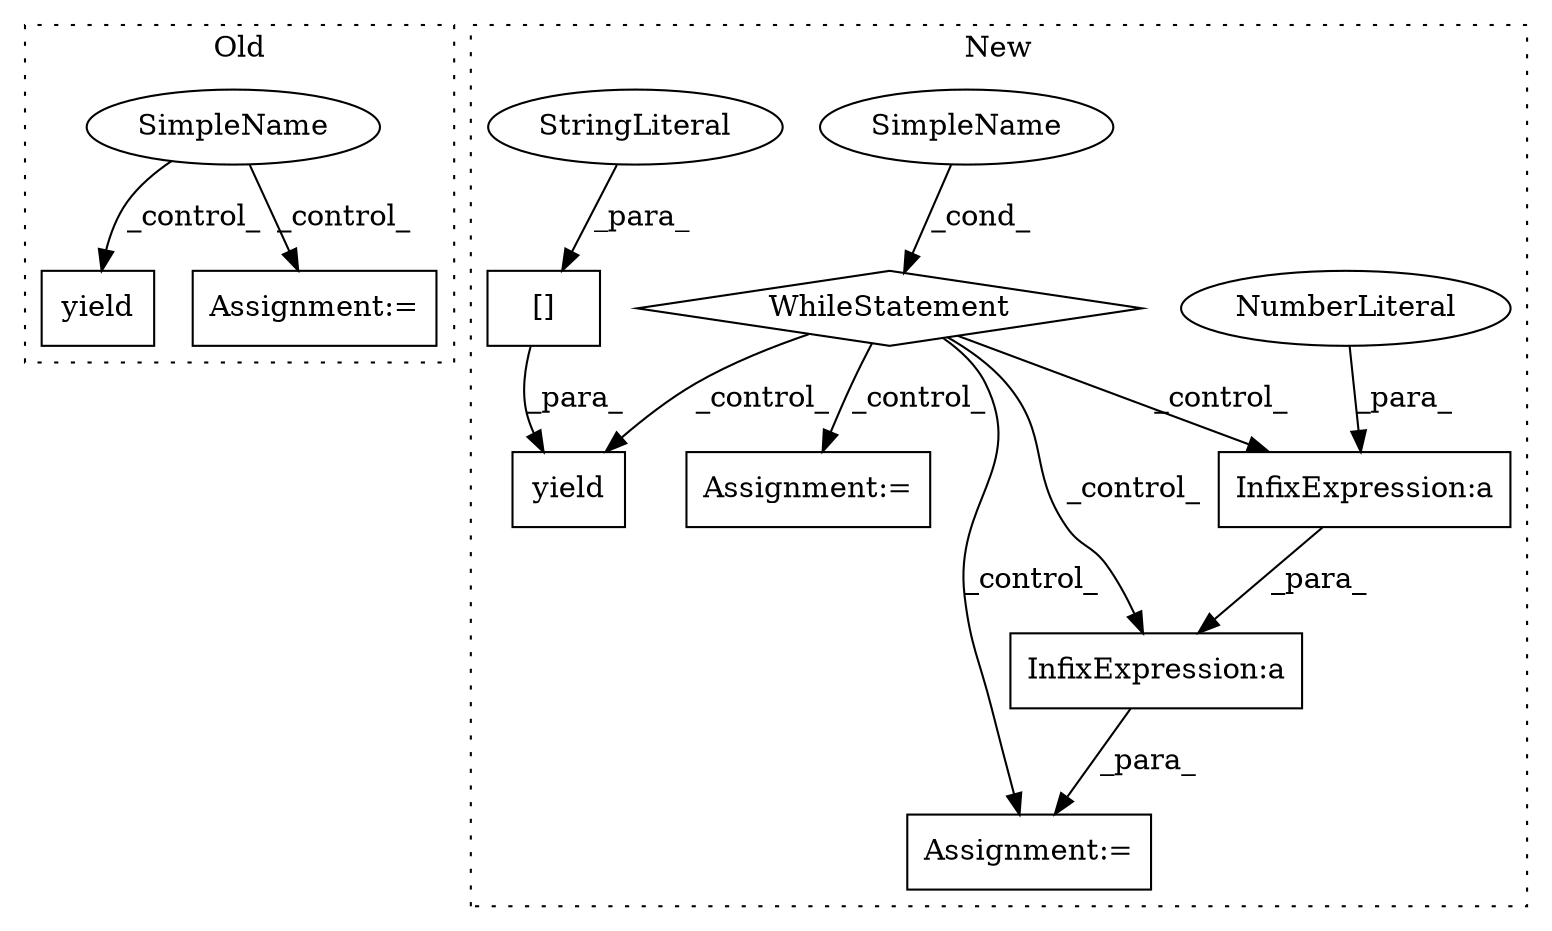 digraph G {
subgraph cluster0 {
1 [label="yield" a="112" s="13462" l="7" shape="box"];
8 [label="SimpleName" a="42" s="" l="" shape="ellipse"];
9 [label="Assignment:=" a="7" s="13489" l="1" shape="box"];
label = "Old";
style="dotted";
}
subgraph cluster1 {
2 [label="WhileStatement" a="61" s="13500,13534" l="7,2" shape="diamond"];
3 [label="yield" a="112" s="13605" l="7" shape="box"];
4 [label="SimpleName" a="42" s="" l="" shape="ellipse"];
5 [label="[]" a="2" s="13612,13642" l="6,1" shape="box"];
6 [label="StringLiteral" a="45" s="13618" l="24" shape="ellipse"];
7 [label="Assignment:=" a="7" s="13856" l="22" shape="box"];
10 [label="InfixExpression:a" a="27" s="13574" l="3" shape="box"];
11 [label="InfixExpression:a" a="27" s="13560" l="3" shape="box"];
12 [label="NumberLiteral" a="34" s="13577" l="1" shape="ellipse"];
13 [label="Assignment:=" a="7" s="13554" l="1" shape="box"];
label = "New";
style="dotted";
}
2 -> 11 [label="_control_"];
2 -> 13 [label="_control_"];
2 -> 7 [label="_control_"];
2 -> 3 [label="_control_"];
2 -> 10 [label="_control_"];
4 -> 2 [label="_cond_"];
5 -> 3 [label="_para_"];
6 -> 5 [label="_para_"];
8 -> 9 [label="_control_"];
8 -> 1 [label="_control_"];
10 -> 11 [label="_para_"];
11 -> 13 [label="_para_"];
12 -> 10 [label="_para_"];
}